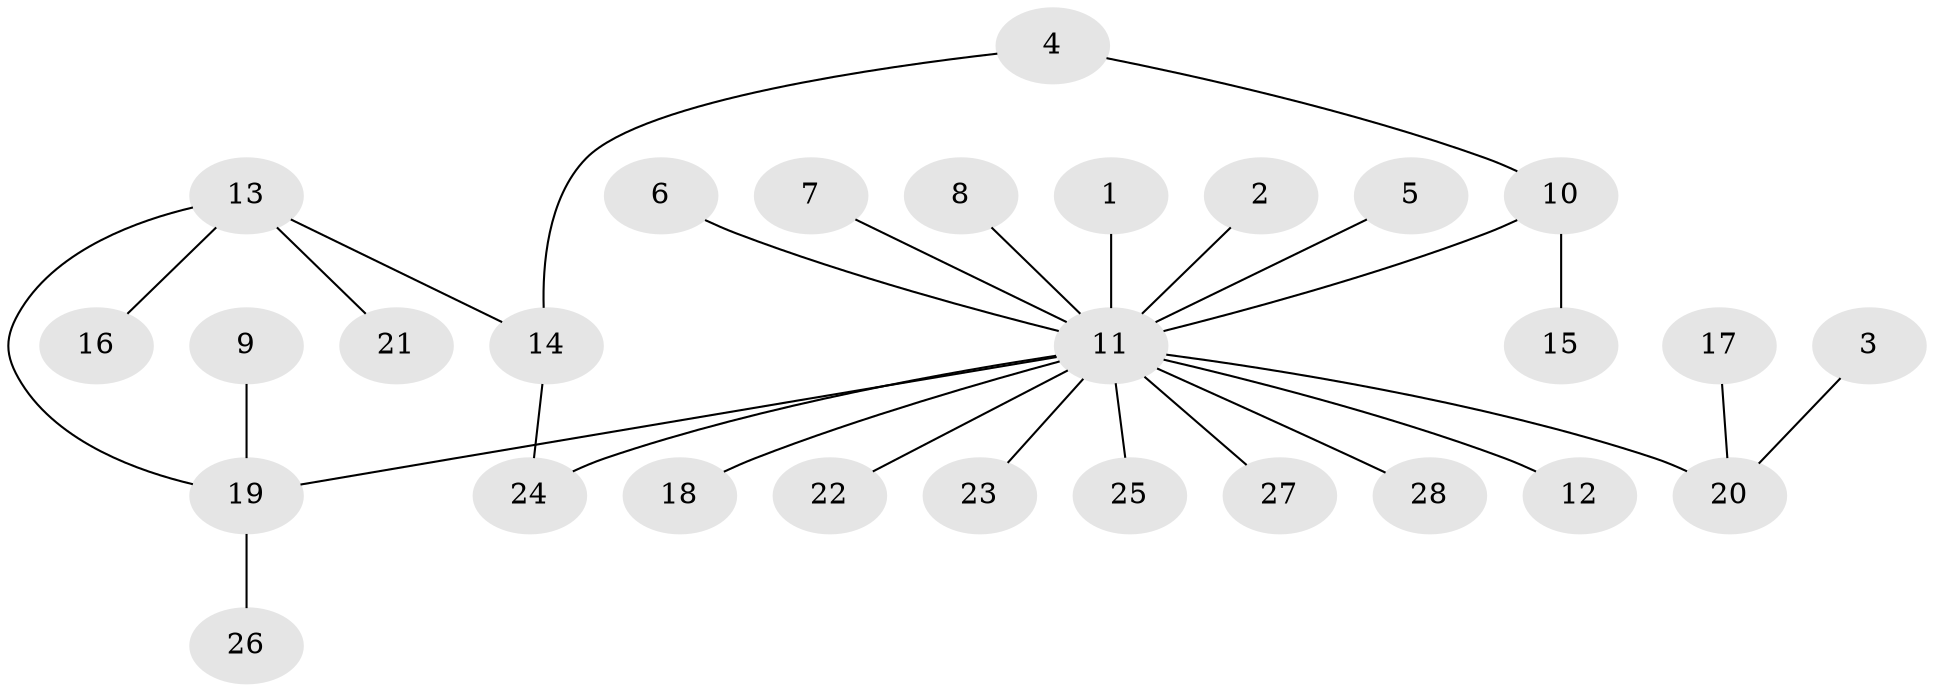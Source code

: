 // original degree distribution, {19: 0.01818181818181818, 1: 0.7090909090909091, 7: 0.01818181818181818, 6: 0.05454545454545454, 3: 0.07272727272727272, 5: 0.01818181818181818, 2: 0.10909090909090909}
// Generated by graph-tools (version 1.1) at 2025/01/03/09/25 03:01:54]
// undirected, 28 vertices, 29 edges
graph export_dot {
graph [start="1"]
  node [color=gray90,style=filled];
  1;
  2;
  3;
  4;
  5;
  6;
  7;
  8;
  9;
  10;
  11;
  12;
  13;
  14;
  15;
  16;
  17;
  18;
  19;
  20;
  21;
  22;
  23;
  24;
  25;
  26;
  27;
  28;
  1 -- 11 [weight=1.0];
  2 -- 11 [weight=1.0];
  3 -- 20 [weight=1.0];
  4 -- 10 [weight=1.0];
  4 -- 14 [weight=1.0];
  5 -- 11 [weight=1.0];
  6 -- 11 [weight=1.0];
  7 -- 11 [weight=1.0];
  8 -- 11 [weight=1.0];
  9 -- 19 [weight=1.0];
  10 -- 11 [weight=1.0];
  10 -- 15 [weight=1.0];
  11 -- 12 [weight=1.0];
  11 -- 18 [weight=1.0];
  11 -- 19 [weight=1.0];
  11 -- 20 [weight=1.0];
  11 -- 22 [weight=1.0];
  11 -- 23 [weight=1.0];
  11 -- 24 [weight=1.0];
  11 -- 25 [weight=1.0];
  11 -- 27 [weight=1.0];
  11 -- 28 [weight=1.0];
  13 -- 14 [weight=1.0];
  13 -- 16 [weight=1.0];
  13 -- 19 [weight=1.0];
  13 -- 21 [weight=1.0];
  14 -- 24 [weight=1.0];
  17 -- 20 [weight=1.0];
  19 -- 26 [weight=1.0];
}

